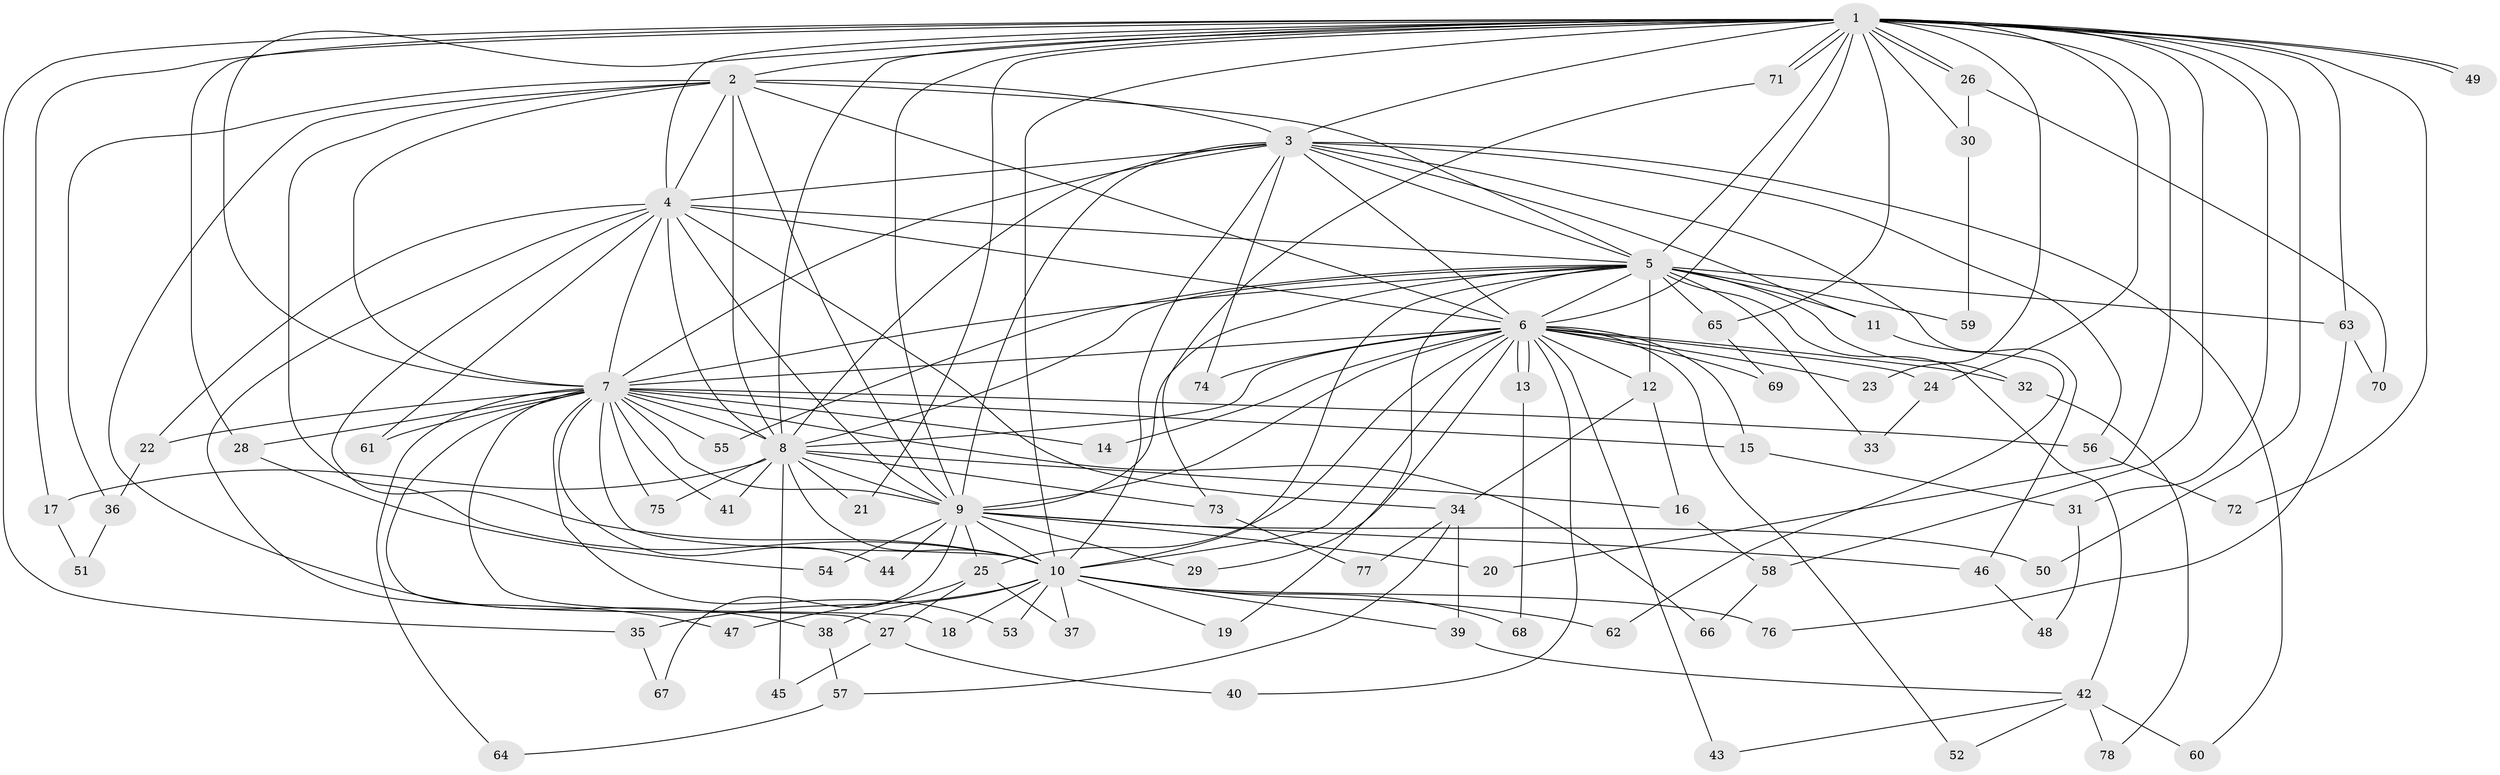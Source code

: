 // Generated by graph-tools (version 1.1) at 2025/49/03/09/25 03:49:43]
// undirected, 78 vertices, 181 edges
graph export_dot {
graph [start="1"]
  node [color=gray90,style=filled];
  1;
  2;
  3;
  4;
  5;
  6;
  7;
  8;
  9;
  10;
  11;
  12;
  13;
  14;
  15;
  16;
  17;
  18;
  19;
  20;
  21;
  22;
  23;
  24;
  25;
  26;
  27;
  28;
  29;
  30;
  31;
  32;
  33;
  34;
  35;
  36;
  37;
  38;
  39;
  40;
  41;
  42;
  43;
  44;
  45;
  46;
  47;
  48;
  49;
  50;
  51;
  52;
  53;
  54;
  55;
  56;
  57;
  58;
  59;
  60;
  61;
  62;
  63;
  64;
  65;
  66;
  67;
  68;
  69;
  70;
  71;
  72;
  73;
  74;
  75;
  76;
  77;
  78;
  1 -- 2;
  1 -- 3;
  1 -- 4;
  1 -- 5;
  1 -- 6;
  1 -- 7;
  1 -- 8;
  1 -- 9;
  1 -- 10;
  1 -- 17;
  1 -- 20;
  1 -- 21;
  1 -- 23;
  1 -- 24;
  1 -- 26;
  1 -- 26;
  1 -- 28;
  1 -- 30;
  1 -- 31;
  1 -- 35;
  1 -- 49;
  1 -- 49;
  1 -- 50;
  1 -- 58;
  1 -- 63;
  1 -- 65;
  1 -- 71;
  1 -- 71;
  1 -- 72;
  2 -- 3;
  2 -- 4;
  2 -- 5;
  2 -- 6;
  2 -- 7;
  2 -- 8;
  2 -- 9;
  2 -- 10;
  2 -- 36;
  2 -- 38;
  3 -- 4;
  3 -- 5;
  3 -- 6;
  3 -- 7;
  3 -- 8;
  3 -- 9;
  3 -- 10;
  3 -- 11;
  3 -- 46;
  3 -- 56;
  3 -- 60;
  3 -- 74;
  4 -- 5;
  4 -- 6;
  4 -- 7;
  4 -- 8;
  4 -- 9;
  4 -- 10;
  4 -- 22;
  4 -- 34;
  4 -- 47;
  4 -- 61;
  5 -- 6;
  5 -- 7;
  5 -- 8;
  5 -- 9;
  5 -- 10;
  5 -- 11;
  5 -- 12;
  5 -- 19;
  5 -- 32;
  5 -- 33;
  5 -- 42;
  5 -- 55;
  5 -- 59;
  5 -- 63;
  5 -- 65;
  6 -- 7;
  6 -- 8;
  6 -- 9;
  6 -- 10;
  6 -- 12;
  6 -- 13;
  6 -- 13;
  6 -- 14;
  6 -- 15;
  6 -- 23;
  6 -- 24;
  6 -- 25;
  6 -- 29;
  6 -- 32;
  6 -- 40;
  6 -- 43;
  6 -- 52;
  6 -- 69;
  6 -- 74;
  7 -- 8;
  7 -- 9;
  7 -- 10;
  7 -- 14;
  7 -- 15;
  7 -- 18;
  7 -- 22;
  7 -- 27;
  7 -- 28;
  7 -- 41;
  7 -- 44;
  7 -- 53;
  7 -- 55;
  7 -- 56;
  7 -- 61;
  7 -- 64;
  7 -- 66;
  7 -- 75;
  8 -- 9;
  8 -- 10;
  8 -- 16;
  8 -- 17;
  8 -- 21;
  8 -- 41;
  8 -- 45;
  8 -- 73;
  8 -- 75;
  9 -- 10;
  9 -- 20;
  9 -- 25;
  9 -- 29;
  9 -- 44;
  9 -- 46;
  9 -- 50;
  9 -- 54;
  9 -- 67;
  10 -- 18;
  10 -- 19;
  10 -- 35;
  10 -- 37;
  10 -- 38;
  10 -- 39;
  10 -- 53;
  10 -- 62;
  10 -- 68;
  10 -- 76;
  11 -- 62;
  12 -- 16;
  12 -- 34;
  13 -- 68;
  15 -- 31;
  16 -- 58;
  17 -- 51;
  22 -- 36;
  24 -- 33;
  25 -- 27;
  25 -- 37;
  25 -- 47;
  26 -- 30;
  26 -- 70;
  27 -- 40;
  27 -- 45;
  28 -- 54;
  30 -- 59;
  31 -- 48;
  32 -- 78;
  34 -- 39;
  34 -- 57;
  34 -- 77;
  35 -- 67;
  36 -- 51;
  38 -- 57;
  39 -- 42;
  42 -- 43;
  42 -- 52;
  42 -- 60;
  42 -- 78;
  46 -- 48;
  56 -- 72;
  57 -- 64;
  58 -- 66;
  63 -- 70;
  63 -- 76;
  65 -- 69;
  71 -- 73;
  73 -- 77;
}
